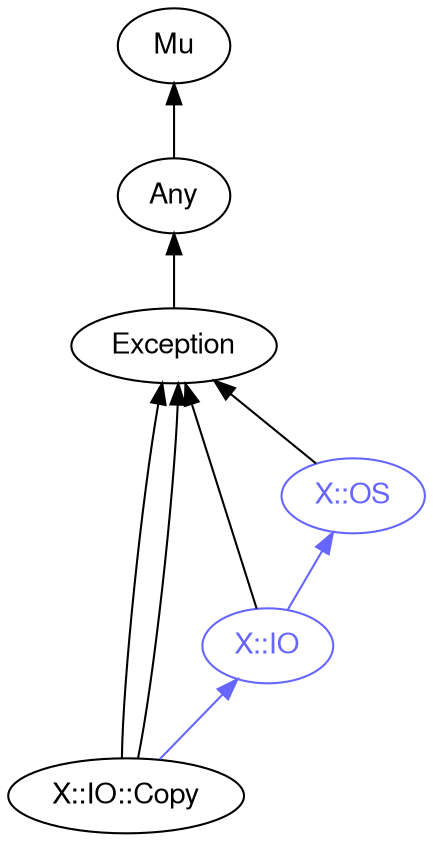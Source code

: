 digraph "perl6-type-graph" {
    rankdir=BT;
    splines=polyline;
    overlap=false; 
    // Types
    "X::IO::Copy" [color="#000000", fontcolor="#000000", href="/type/X::IO::Copy", fontname="FreeSans"];
    "Mu" [color="#000000", fontcolor="#000000", href="/type/Mu", fontname="FreeSans"];
    "Any" [color="#000000", fontcolor="#000000", href="/type/Any", fontname="FreeSans"];
    "Exception" [color="#000000", fontcolor="#000000", href="/type/Exception", fontname="FreeSans"];
    "X::OS" [color="#6666FF", fontcolor="#6666FF", href="/type/X::OS", fontname="FreeSans"];
    "X::IO" [color="#6666FF", fontcolor="#6666FF", href="/type/X::IO", fontname="FreeSans"];

    // Superclasses
    "X::IO::Copy" -> "Exception" [color="#000000"];
    "X::IO::Copy" -> "Exception" [color="#000000"];
    "Any" -> "Mu" [color="#000000"];
    "Exception" -> "Any" [color="#000000"];
    "X::OS" -> "Exception" [color="#000000"];
    "X::IO" -> "Exception" [color="#000000"];

    // Roles
    "X::IO::Copy" -> "X::IO" [color="#6666FF"];
    "X::IO" -> "X::OS" [color="#6666FF"];
}
